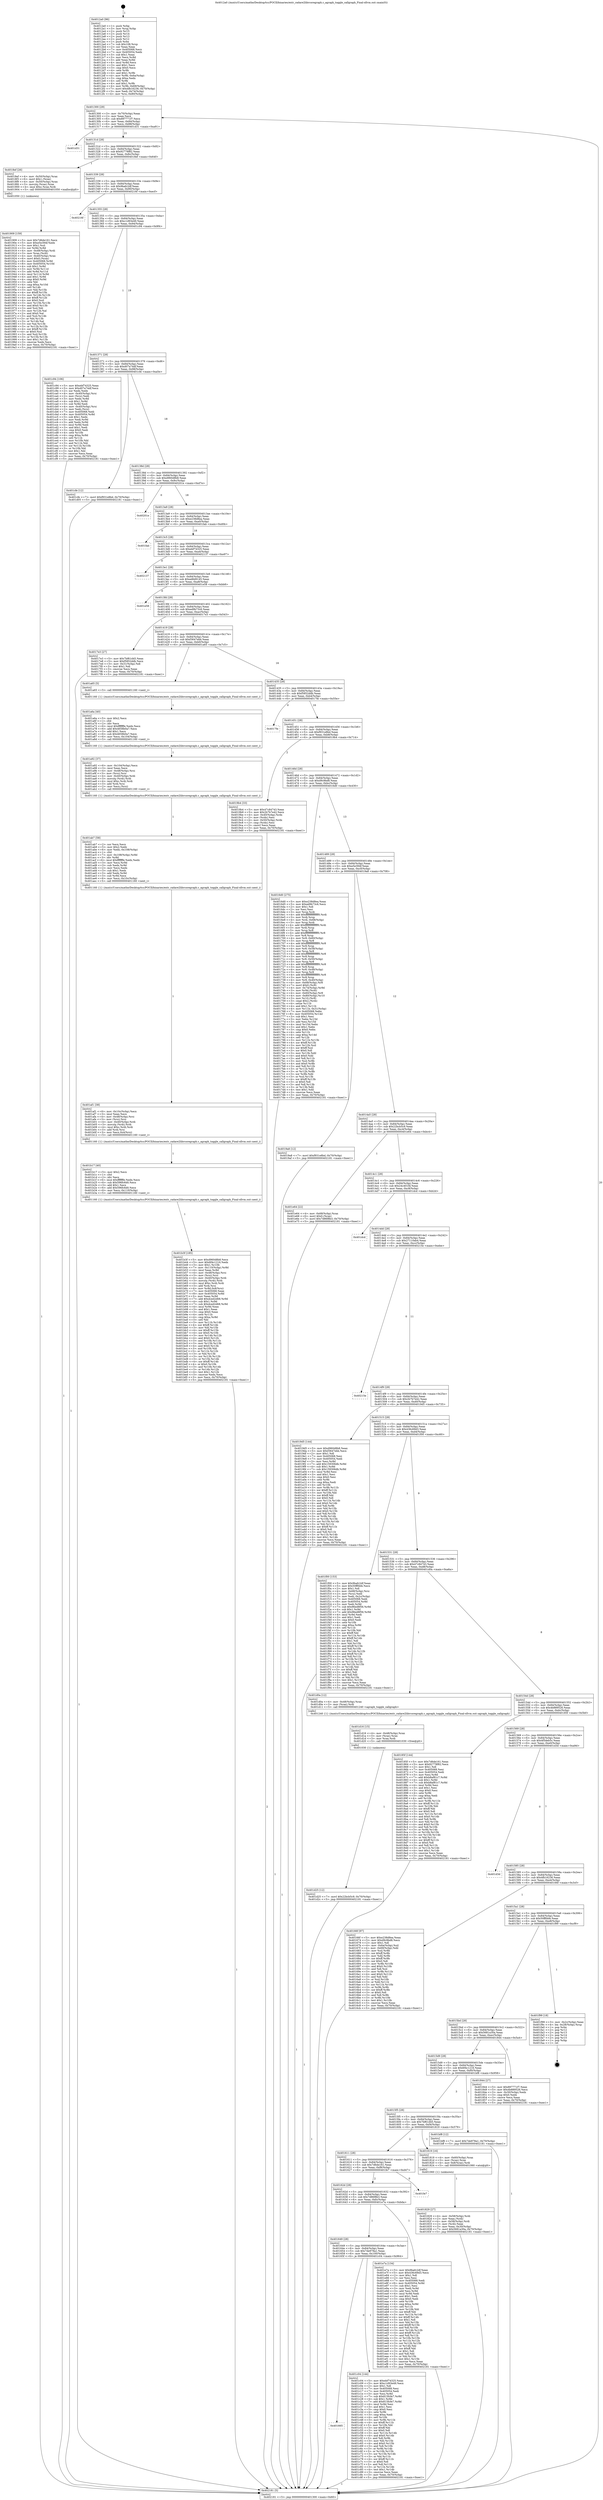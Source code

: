 digraph "0x4012a0" {
  label = "0x4012a0 (/mnt/c/Users/mathe/Desktop/tcc/POCII/binaries/extr_radare2librcoregraph.c_agraph_toggle_callgraph_Final-ollvm.out::main(0))"
  labelloc = "t"
  node[shape=record]

  Entry [label="",width=0.3,height=0.3,shape=circle,fillcolor=black,style=filled]
  "0x401300" [label="{
     0x401300 [29]\l
     | [instrs]\l
     &nbsp;&nbsp;0x401300 \<+3\>: mov -0x70(%rbp),%eax\l
     &nbsp;&nbsp;0x401303 \<+2\>: mov %eax,%ecx\l
     &nbsp;&nbsp;0x401305 \<+6\>: sub $0x897771f7,%ecx\l
     &nbsp;&nbsp;0x40130b \<+6\>: mov %eax,-0x84(%rbp)\l
     &nbsp;&nbsp;0x401311 \<+6\>: mov %ecx,-0x88(%rbp)\l
     &nbsp;&nbsp;0x401317 \<+6\>: je 0000000000401d31 \<main+0xa91\>\l
  }"]
  "0x401d31" [label="{
     0x401d31\l
  }", style=dashed]
  "0x40131d" [label="{
     0x40131d [28]\l
     | [instrs]\l
     &nbsp;&nbsp;0x40131d \<+5\>: jmp 0000000000401322 \<main+0x82\>\l
     &nbsp;&nbsp;0x401322 \<+6\>: mov -0x84(%rbp),%eax\l
     &nbsp;&nbsp;0x401328 \<+5\>: sub $0x92778f82,%eax\l
     &nbsp;&nbsp;0x40132d \<+6\>: mov %eax,-0x8c(%rbp)\l
     &nbsp;&nbsp;0x401333 \<+6\>: je 00000000004018ef \<main+0x64f\>\l
  }"]
  Exit [label="",width=0.3,height=0.3,shape=circle,fillcolor=black,style=filled,peripheries=2]
  "0x4018ef" [label="{
     0x4018ef [26]\l
     | [instrs]\l
     &nbsp;&nbsp;0x4018ef \<+4\>: mov -0x50(%rbp),%rax\l
     &nbsp;&nbsp;0x4018f3 \<+6\>: movl $0x1,(%rax)\l
     &nbsp;&nbsp;0x4018f9 \<+4\>: mov -0x50(%rbp),%rax\l
     &nbsp;&nbsp;0x4018fd \<+3\>: movslq (%rax),%rax\l
     &nbsp;&nbsp;0x401900 \<+4\>: imul $0xc,%rax,%rdi\l
     &nbsp;&nbsp;0x401904 \<+5\>: call 0000000000401050 \<malloc@plt\>\l
     | [calls]\l
     &nbsp;&nbsp;0x401050 \{1\} (unknown)\l
  }"]
  "0x401339" [label="{
     0x401339 [28]\l
     | [instrs]\l
     &nbsp;&nbsp;0x401339 \<+5\>: jmp 000000000040133e \<main+0x9e\>\l
     &nbsp;&nbsp;0x40133e \<+6\>: mov -0x84(%rbp),%eax\l
     &nbsp;&nbsp;0x401344 \<+5\>: sub $0x9bafc2df,%eax\l
     &nbsp;&nbsp;0x401349 \<+6\>: mov %eax,-0x90(%rbp)\l
     &nbsp;&nbsp;0x40134f \<+6\>: je 000000000040216f \<main+0xecf\>\l
  }"]
  "0x401d25" [label="{
     0x401d25 [12]\l
     | [instrs]\l
     &nbsp;&nbsp;0x401d25 \<+7\>: movl $0x22bcb5c9,-0x70(%rbp)\l
     &nbsp;&nbsp;0x401d2c \<+5\>: jmp 0000000000402181 \<main+0xee1\>\l
  }"]
  "0x40216f" [label="{
     0x40216f\l
  }", style=dashed]
  "0x401355" [label="{
     0x401355 [28]\l
     | [instrs]\l
     &nbsp;&nbsp;0x401355 \<+5\>: jmp 000000000040135a \<main+0xba\>\l
     &nbsp;&nbsp;0x40135a \<+6\>: mov -0x84(%rbp),%eax\l
     &nbsp;&nbsp;0x401360 \<+5\>: sub $0xc1d93e49,%eax\l
     &nbsp;&nbsp;0x401365 \<+6\>: mov %eax,-0x94(%rbp)\l
     &nbsp;&nbsp;0x40136b \<+6\>: je 0000000000401c94 \<main+0x9f4\>\l
  }"]
  "0x401d16" [label="{
     0x401d16 [15]\l
     | [instrs]\l
     &nbsp;&nbsp;0x401d16 \<+4\>: mov -0x48(%rbp),%rax\l
     &nbsp;&nbsp;0x401d1a \<+3\>: mov (%rax),%rax\l
     &nbsp;&nbsp;0x401d1d \<+3\>: mov %rax,%rdi\l
     &nbsp;&nbsp;0x401d20 \<+5\>: call 0000000000401030 \<free@plt\>\l
     | [calls]\l
     &nbsp;&nbsp;0x401030 \{1\} (unknown)\l
  }"]
  "0x401c94" [label="{
     0x401c94 [106]\l
     | [instrs]\l
     &nbsp;&nbsp;0x401c94 \<+5\>: mov $0xebf74325,%eax\l
     &nbsp;&nbsp;0x401c99 \<+5\>: mov $0xd07a74df,%ecx\l
     &nbsp;&nbsp;0x401c9e \<+2\>: xor %edx,%edx\l
     &nbsp;&nbsp;0x401ca0 \<+4\>: mov -0x40(%rbp),%rsi\l
     &nbsp;&nbsp;0x401ca4 \<+2\>: mov (%rsi),%edi\l
     &nbsp;&nbsp;0x401ca6 \<+3\>: mov %edx,%r8d\l
     &nbsp;&nbsp;0x401ca9 \<+4\>: sub $0x1,%r8d\l
     &nbsp;&nbsp;0x401cad \<+3\>: sub %r8d,%edi\l
     &nbsp;&nbsp;0x401cb0 \<+4\>: mov -0x40(%rbp),%rsi\l
     &nbsp;&nbsp;0x401cb4 \<+2\>: mov %edi,(%rsi)\l
     &nbsp;&nbsp;0x401cb6 \<+7\>: mov 0x405068,%edi\l
     &nbsp;&nbsp;0x401cbd \<+8\>: mov 0x405054,%r8d\l
     &nbsp;&nbsp;0x401cc5 \<+3\>: sub $0x1,%edx\l
     &nbsp;&nbsp;0x401cc8 \<+3\>: mov %edi,%r9d\l
     &nbsp;&nbsp;0x401ccb \<+3\>: add %edx,%r9d\l
     &nbsp;&nbsp;0x401cce \<+4\>: imul %r9d,%edi\l
     &nbsp;&nbsp;0x401cd2 \<+3\>: and $0x1,%edi\l
     &nbsp;&nbsp;0x401cd5 \<+3\>: cmp $0x0,%edi\l
     &nbsp;&nbsp;0x401cd8 \<+4\>: sete %r10b\l
     &nbsp;&nbsp;0x401cdc \<+4\>: cmp $0xa,%r8d\l
     &nbsp;&nbsp;0x401ce0 \<+4\>: setl %r11b\l
     &nbsp;&nbsp;0x401ce4 \<+3\>: mov %r10b,%bl\l
     &nbsp;&nbsp;0x401ce7 \<+3\>: and %r11b,%bl\l
     &nbsp;&nbsp;0x401cea \<+3\>: xor %r11b,%r10b\l
     &nbsp;&nbsp;0x401ced \<+3\>: or %r10b,%bl\l
     &nbsp;&nbsp;0x401cf0 \<+3\>: test $0x1,%bl\l
     &nbsp;&nbsp;0x401cf3 \<+3\>: cmovne %ecx,%eax\l
     &nbsp;&nbsp;0x401cf6 \<+3\>: mov %eax,-0x70(%rbp)\l
     &nbsp;&nbsp;0x401cf9 \<+5\>: jmp 0000000000402181 \<main+0xee1\>\l
  }"]
  "0x401371" [label="{
     0x401371 [28]\l
     | [instrs]\l
     &nbsp;&nbsp;0x401371 \<+5\>: jmp 0000000000401376 \<main+0xd6\>\l
     &nbsp;&nbsp;0x401376 \<+6\>: mov -0x84(%rbp),%eax\l
     &nbsp;&nbsp;0x40137c \<+5\>: sub $0xd07a74df,%eax\l
     &nbsp;&nbsp;0x401381 \<+6\>: mov %eax,-0x98(%rbp)\l
     &nbsp;&nbsp;0x401387 \<+6\>: je 0000000000401cfe \<main+0xa5e\>\l
  }"]
  "0x401665" [label="{
     0x401665\l
  }", style=dashed]
  "0x401cfe" [label="{
     0x401cfe [12]\l
     | [instrs]\l
     &nbsp;&nbsp;0x401cfe \<+7\>: movl $0xf931e8bd,-0x70(%rbp)\l
     &nbsp;&nbsp;0x401d05 \<+5\>: jmp 0000000000402181 \<main+0xee1\>\l
  }"]
  "0x40138d" [label="{
     0x40138d [28]\l
     | [instrs]\l
     &nbsp;&nbsp;0x40138d \<+5\>: jmp 0000000000401392 \<main+0xf2\>\l
     &nbsp;&nbsp;0x401392 \<+6\>: mov -0x84(%rbp),%eax\l
     &nbsp;&nbsp;0x401398 \<+5\>: sub $0xd960d8b8,%eax\l
     &nbsp;&nbsp;0x40139d \<+6\>: mov %eax,-0x9c(%rbp)\l
     &nbsp;&nbsp;0x4013a3 \<+6\>: je 000000000040201e \<main+0xd7e\>\l
  }"]
  "0x401c04" [label="{
     0x401c04 [144]\l
     | [instrs]\l
     &nbsp;&nbsp;0x401c04 \<+5\>: mov $0xebf74325,%eax\l
     &nbsp;&nbsp;0x401c09 \<+5\>: mov $0xc1d93e49,%ecx\l
     &nbsp;&nbsp;0x401c0e \<+2\>: mov $0x1,%dl\l
     &nbsp;&nbsp;0x401c10 \<+7\>: mov 0x405068,%esi\l
     &nbsp;&nbsp;0x401c17 \<+7\>: mov 0x405054,%edi\l
     &nbsp;&nbsp;0x401c1e \<+3\>: mov %esi,%r8d\l
     &nbsp;&nbsp;0x401c21 \<+7\>: sub $0x815fcfe7,%r8d\l
     &nbsp;&nbsp;0x401c28 \<+4\>: sub $0x1,%r8d\l
     &nbsp;&nbsp;0x401c2c \<+7\>: add $0x815fcfe7,%r8d\l
     &nbsp;&nbsp;0x401c33 \<+4\>: imul %r8d,%esi\l
     &nbsp;&nbsp;0x401c37 \<+3\>: and $0x1,%esi\l
     &nbsp;&nbsp;0x401c3a \<+3\>: cmp $0x0,%esi\l
     &nbsp;&nbsp;0x401c3d \<+4\>: sete %r9b\l
     &nbsp;&nbsp;0x401c41 \<+3\>: cmp $0xa,%edi\l
     &nbsp;&nbsp;0x401c44 \<+4\>: setl %r10b\l
     &nbsp;&nbsp;0x401c48 \<+3\>: mov %r9b,%r11b\l
     &nbsp;&nbsp;0x401c4b \<+4\>: xor $0xff,%r11b\l
     &nbsp;&nbsp;0x401c4f \<+3\>: mov %r10b,%bl\l
     &nbsp;&nbsp;0x401c52 \<+3\>: xor $0xff,%bl\l
     &nbsp;&nbsp;0x401c55 \<+3\>: xor $0x0,%dl\l
     &nbsp;&nbsp;0x401c58 \<+3\>: mov %r11b,%r14b\l
     &nbsp;&nbsp;0x401c5b \<+4\>: and $0x0,%r14b\l
     &nbsp;&nbsp;0x401c5f \<+3\>: and %dl,%r9b\l
     &nbsp;&nbsp;0x401c62 \<+3\>: mov %bl,%r15b\l
     &nbsp;&nbsp;0x401c65 \<+4\>: and $0x0,%r15b\l
     &nbsp;&nbsp;0x401c69 \<+3\>: and %dl,%r10b\l
     &nbsp;&nbsp;0x401c6c \<+3\>: or %r9b,%r14b\l
     &nbsp;&nbsp;0x401c6f \<+3\>: or %r10b,%r15b\l
     &nbsp;&nbsp;0x401c72 \<+3\>: xor %r15b,%r14b\l
     &nbsp;&nbsp;0x401c75 \<+3\>: or %bl,%r11b\l
     &nbsp;&nbsp;0x401c78 \<+4\>: xor $0xff,%r11b\l
     &nbsp;&nbsp;0x401c7c \<+3\>: or $0x0,%dl\l
     &nbsp;&nbsp;0x401c7f \<+3\>: and %dl,%r11b\l
     &nbsp;&nbsp;0x401c82 \<+3\>: or %r11b,%r14b\l
     &nbsp;&nbsp;0x401c85 \<+4\>: test $0x1,%r14b\l
     &nbsp;&nbsp;0x401c89 \<+3\>: cmovne %ecx,%eax\l
     &nbsp;&nbsp;0x401c8c \<+3\>: mov %eax,-0x70(%rbp)\l
     &nbsp;&nbsp;0x401c8f \<+5\>: jmp 0000000000402181 \<main+0xee1\>\l
  }"]
  "0x40201e" [label="{
     0x40201e\l
  }", style=dashed]
  "0x4013a9" [label="{
     0x4013a9 [28]\l
     | [instrs]\l
     &nbsp;&nbsp;0x4013a9 \<+5\>: jmp 00000000004013ae \<main+0x10e\>\l
     &nbsp;&nbsp;0x4013ae \<+6\>: mov -0x84(%rbp),%eax\l
     &nbsp;&nbsp;0x4013b4 \<+5\>: sub $0xe238d8ea,%eax\l
     &nbsp;&nbsp;0x4013b9 \<+6\>: mov %eax,-0xa0(%rbp)\l
     &nbsp;&nbsp;0x4013bf \<+6\>: je 0000000000401fab \<main+0xd0b\>\l
  }"]
  "0x401649" [label="{
     0x401649 [28]\l
     | [instrs]\l
     &nbsp;&nbsp;0x401649 \<+5\>: jmp 000000000040164e \<main+0x3ae\>\l
     &nbsp;&nbsp;0x40164e \<+6\>: mov -0x84(%rbp),%eax\l
     &nbsp;&nbsp;0x401654 \<+5\>: sub $0x7de978a1,%eax\l
     &nbsp;&nbsp;0x401659 \<+6\>: mov %eax,-0x100(%rbp)\l
     &nbsp;&nbsp;0x40165f \<+6\>: je 0000000000401c04 \<main+0x964\>\l
  }"]
  "0x401fab" [label="{
     0x401fab\l
  }", style=dashed]
  "0x4013c5" [label="{
     0x4013c5 [28]\l
     | [instrs]\l
     &nbsp;&nbsp;0x4013c5 \<+5\>: jmp 00000000004013ca \<main+0x12a\>\l
     &nbsp;&nbsp;0x4013ca \<+6\>: mov -0x84(%rbp),%eax\l
     &nbsp;&nbsp;0x4013d0 \<+5\>: sub $0xebf74325,%eax\l
     &nbsp;&nbsp;0x4013d5 \<+6\>: mov %eax,-0xa4(%rbp)\l
     &nbsp;&nbsp;0x4013db \<+6\>: je 0000000000402137 \<main+0xe97\>\l
  }"]
  "0x401e7a" [label="{
     0x401e7a [134]\l
     | [instrs]\l
     &nbsp;&nbsp;0x401e7a \<+5\>: mov $0x9bafc2df,%eax\l
     &nbsp;&nbsp;0x401e7f \<+5\>: mov $0x436c69d3,%ecx\l
     &nbsp;&nbsp;0x401e84 \<+2\>: mov $0x1,%dl\l
     &nbsp;&nbsp;0x401e86 \<+2\>: xor %esi,%esi\l
     &nbsp;&nbsp;0x401e88 \<+7\>: mov 0x405068,%edi\l
     &nbsp;&nbsp;0x401e8f \<+8\>: mov 0x405054,%r8d\l
     &nbsp;&nbsp;0x401e97 \<+3\>: sub $0x1,%esi\l
     &nbsp;&nbsp;0x401e9a \<+3\>: mov %edi,%r9d\l
     &nbsp;&nbsp;0x401e9d \<+3\>: add %esi,%r9d\l
     &nbsp;&nbsp;0x401ea0 \<+4\>: imul %r9d,%edi\l
     &nbsp;&nbsp;0x401ea4 \<+3\>: and $0x1,%edi\l
     &nbsp;&nbsp;0x401ea7 \<+3\>: cmp $0x0,%edi\l
     &nbsp;&nbsp;0x401eaa \<+4\>: sete %r10b\l
     &nbsp;&nbsp;0x401eae \<+4\>: cmp $0xa,%r8d\l
     &nbsp;&nbsp;0x401eb2 \<+4\>: setl %r11b\l
     &nbsp;&nbsp;0x401eb6 \<+3\>: mov %r10b,%bl\l
     &nbsp;&nbsp;0x401eb9 \<+3\>: xor $0xff,%bl\l
     &nbsp;&nbsp;0x401ebc \<+3\>: mov %r11b,%r14b\l
     &nbsp;&nbsp;0x401ebf \<+4\>: xor $0xff,%r14b\l
     &nbsp;&nbsp;0x401ec3 \<+3\>: xor $0x1,%dl\l
     &nbsp;&nbsp;0x401ec6 \<+3\>: mov %bl,%r15b\l
     &nbsp;&nbsp;0x401ec9 \<+4\>: and $0xff,%r15b\l
     &nbsp;&nbsp;0x401ecd \<+3\>: and %dl,%r10b\l
     &nbsp;&nbsp;0x401ed0 \<+3\>: mov %r14b,%r12b\l
     &nbsp;&nbsp;0x401ed3 \<+4\>: and $0xff,%r12b\l
     &nbsp;&nbsp;0x401ed7 \<+3\>: and %dl,%r11b\l
     &nbsp;&nbsp;0x401eda \<+3\>: or %r10b,%r15b\l
     &nbsp;&nbsp;0x401edd \<+3\>: or %r11b,%r12b\l
     &nbsp;&nbsp;0x401ee0 \<+3\>: xor %r12b,%r15b\l
     &nbsp;&nbsp;0x401ee3 \<+3\>: or %r14b,%bl\l
     &nbsp;&nbsp;0x401ee6 \<+3\>: xor $0xff,%bl\l
     &nbsp;&nbsp;0x401ee9 \<+3\>: or $0x1,%dl\l
     &nbsp;&nbsp;0x401eec \<+2\>: and %dl,%bl\l
     &nbsp;&nbsp;0x401eee \<+3\>: or %bl,%r15b\l
     &nbsp;&nbsp;0x401ef1 \<+4\>: test $0x1,%r15b\l
     &nbsp;&nbsp;0x401ef5 \<+3\>: cmovne %ecx,%eax\l
     &nbsp;&nbsp;0x401ef8 \<+3\>: mov %eax,-0x70(%rbp)\l
     &nbsp;&nbsp;0x401efb \<+5\>: jmp 0000000000402181 \<main+0xee1\>\l
  }"]
  "0x402137" [label="{
     0x402137\l
  }", style=dashed]
  "0x4013e1" [label="{
     0x4013e1 [28]\l
     | [instrs]\l
     &nbsp;&nbsp;0x4013e1 \<+5\>: jmp 00000000004013e6 \<main+0x146\>\l
     &nbsp;&nbsp;0x4013e6 \<+6\>: mov -0x84(%rbp),%eax\l
     &nbsp;&nbsp;0x4013ec \<+5\>: sub $0xed6d9145,%eax\l
     &nbsp;&nbsp;0x4013f1 \<+6\>: mov %eax,-0xa8(%rbp)\l
     &nbsp;&nbsp;0x4013f7 \<+6\>: je 0000000000401e58 \<main+0xbb8\>\l
  }"]
  "0x40162d" [label="{
     0x40162d [28]\l
     | [instrs]\l
     &nbsp;&nbsp;0x40162d \<+5\>: jmp 0000000000401632 \<main+0x392\>\l
     &nbsp;&nbsp;0x401632 \<+6\>: mov -0x84(%rbp),%eax\l
     &nbsp;&nbsp;0x401638 \<+5\>: sub $0x7d86f8b3,%eax\l
     &nbsp;&nbsp;0x40163d \<+6\>: mov %eax,-0xfc(%rbp)\l
     &nbsp;&nbsp;0x401643 \<+6\>: je 0000000000401e7a \<main+0xbda\>\l
  }"]
  "0x401e58" [label="{
     0x401e58\l
  }", style=dashed]
  "0x4013fd" [label="{
     0x4013fd [28]\l
     | [instrs]\l
     &nbsp;&nbsp;0x4013fd \<+5\>: jmp 0000000000401402 \<main+0x162\>\l
     &nbsp;&nbsp;0x401402 \<+6\>: mov -0x84(%rbp),%eax\l
     &nbsp;&nbsp;0x401408 \<+5\>: sub $0xed9b73c6,%eax\l
     &nbsp;&nbsp;0x40140d \<+6\>: mov %eax,-0xac(%rbp)\l
     &nbsp;&nbsp;0x401413 \<+6\>: je 00000000004017e3 \<main+0x543\>\l
  }"]
  "0x401fe7" [label="{
     0x401fe7\l
  }", style=dashed]
  "0x4017e3" [label="{
     0x4017e3 [27]\l
     | [instrs]\l
     &nbsp;&nbsp;0x4017e3 \<+5\>: mov $0x7bf61d45,%eax\l
     &nbsp;&nbsp;0x4017e8 \<+5\>: mov $0xf5852ddb,%ecx\l
     &nbsp;&nbsp;0x4017ed \<+3\>: mov -0x31(%rbp),%dl\l
     &nbsp;&nbsp;0x4017f0 \<+3\>: test $0x1,%dl\l
     &nbsp;&nbsp;0x4017f3 \<+3\>: cmovne %ecx,%eax\l
     &nbsp;&nbsp;0x4017f6 \<+3\>: mov %eax,-0x70(%rbp)\l
     &nbsp;&nbsp;0x4017f9 \<+5\>: jmp 0000000000402181 \<main+0xee1\>\l
  }"]
  "0x401419" [label="{
     0x401419 [28]\l
     | [instrs]\l
     &nbsp;&nbsp;0x401419 \<+5\>: jmp 000000000040141e \<main+0x17e\>\l
     &nbsp;&nbsp;0x40141e \<+6\>: mov -0x84(%rbp),%eax\l
     &nbsp;&nbsp;0x401424 \<+5\>: sub $0xf3647ebb,%eax\l
     &nbsp;&nbsp;0x401429 \<+6\>: mov %eax,-0xb0(%rbp)\l
     &nbsp;&nbsp;0x40142f \<+6\>: je 0000000000401a65 \<main+0x7c5\>\l
  }"]
  "0x401b3f" [label="{
     0x401b3f [185]\l
     | [instrs]\l
     &nbsp;&nbsp;0x401b3f \<+5\>: mov $0xd960d8b8,%ecx\l
     &nbsp;&nbsp;0x401b44 \<+5\>: mov $0x6f4c1216,%edx\l
     &nbsp;&nbsp;0x401b49 \<+3\>: mov $0x1,%r10b\l
     &nbsp;&nbsp;0x401b4c \<+7\>: mov -0x110(%rbp),%r8d\l
     &nbsp;&nbsp;0x401b53 \<+4\>: imul %eax,%r8d\l
     &nbsp;&nbsp;0x401b57 \<+4\>: mov -0x48(%rbp),%rsi\l
     &nbsp;&nbsp;0x401b5b \<+3\>: mov (%rsi),%rsi\l
     &nbsp;&nbsp;0x401b5e \<+4\>: mov -0x40(%rbp),%rdi\l
     &nbsp;&nbsp;0x401b62 \<+3\>: movslq (%rdi),%rdi\l
     &nbsp;&nbsp;0x401b65 \<+4\>: imul $0xc,%rdi,%rdi\l
     &nbsp;&nbsp;0x401b69 \<+3\>: add %rdi,%rsi\l
     &nbsp;&nbsp;0x401b6c \<+4\>: mov %r8d,0x8(%rsi)\l
     &nbsp;&nbsp;0x401b70 \<+7\>: mov 0x405068,%eax\l
     &nbsp;&nbsp;0x401b77 \<+8\>: mov 0x405054,%r8d\l
     &nbsp;&nbsp;0x401b7f \<+3\>: mov %eax,%r9d\l
     &nbsp;&nbsp;0x401b82 \<+7\>: add $0xdced2d68,%r9d\l
     &nbsp;&nbsp;0x401b89 \<+4\>: sub $0x1,%r9d\l
     &nbsp;&nbsp;0x401b8d \<+7\>: sub $0xdced2d68,%r9d\l
     &nbsp;&nbsp;0x401b94 \<+4\>: imul %r9d,%eax\l
     &nbsp;&nbsp;0x401b98 \<+3\>: and $0x1,%eax\l
     &nbsp;&nbsp;0x401b9b \<+3\>: cmp $0x0,%eax\l
     &nbsp;&nbsp;0x401b9e \<+4\>: sete %r11b\l
     &nbsp;&nbsp;0x401ba2 \<+4\>: cmp $0xa,%r8d\l
     &nbsp;&nbsp;0x401ba6 \<+3\>: setl %bl\l
     &nbsp;&nbsp;0x401ba9 \<+3\>: mov %r11b,%r14b\l
     &nbsp;&nbsp;0x401bac \<+4\>: xor $0xff,%r14b\l
     &nbsp;&nbsp;0x401bb0 \<+3\>: mov %bl,%r15b\l
     &nbsp;&nbsp;0x401bb3 \<+4\>: xor $0xff,%r15b\l
     &nbsp;&nbsp;0x401bb7 \<+4\>: xor $0x0,%r10b\l
     &nbsp;&nbsp;0x401bbb \<+3\>: mov %r14b,%r12b\l
     &nbsp;&nbsp;0x401bbe \<+4\>: and $0x0,%r12b\l
     &nbsp;&nbsp;0x401bc2 \<+3\>: and %r10b,%r11b\l
     &nbsp;&nbsp;0x401bc5 \<+3\>: mov %r15b,%r13b\l
     &nbsp;&nbsp;0x401bc8 \<+4\>: and $0x0,%r13b\l
     &nbsp;&nbsp;0x401bcc \<+3\>: and %r10b,%bl\l
     &nbsp;&nbsp;0x401bcf \<+3\>: or %r11b,%r12b\l
     &nbsp;&nbsp;0x401bd2 \<+3\>: or %bl,%r13b\l
     &nbsp;&nbsp;0x401bd5 \<+3\>: xor %r13b,%r12b\l
     &nbsp;&nbsp;0x401bd8 \<+3\>: or %r15b,%r14b\l
     &nbsp;&nbsp;0x401bdb \<+4\>: xor $0xff,%r14b\l
     &nbsp;&nbsp;0x401bdf \<+4\>: or $0x0,%r10b\l
     &nbsp;&nbsp;0x401be3 \<+3\>: and %r10b,%r14b\l
     &nbsp;&nbsp;0x401be6 \<+3\>: or %r14b,%r12b\l
     &nbsp;&nbsp;0x401be9 \<+4\>: test $0x1,%r12b\l
     &nbsp;&nbsp;0x401bed \<+3\>: cmovne %edx,%ecx\l
     &nbsp;&nbsp;0x401bf0 \<+3\>: mov %ecx,-0x70(%rbp)\l
     &nbsp;&nbsp;0x401bf3 \<+5\>: jmp 0000000000402181 \<main+0xee1\>\l
  }"]
  "0x401a65" [label="{
     0x401a65 [5]\l
     | [instrs]\l
     &nbsp;&nbsp;0x401a65 \<+5\>: call 0000000000401160 \<next_i\>\l
     | [calls]\l
     &nbsp;&nbsp;0x401160 \{1\} (/mnt/c/Users/mathe/Desktop/tcc/POCII/binaries/extr_radare2librcoregraph.c_agraph_toggle_callgraph_Final-ollvm.out::next_i)\l
  }"]
  "0x401435" [label="{
     0x401435 [28]\l
     | [instrs]\l
     &nbsp;&nbsp;0x401435 \<+5\>: jmp 000000000040143a \<main+0x19a\>\l
     &nbsp;&nbsp;0x40143a \<+6\>: mov -0x84(%rbp),%eax\l
     &nbsp;&nbsp;0x401440 \<+5\>: sub $0xf5852ddb,%eax\l
     &nbsp;&nbsp;0x401445 \<+6\>: mov %eax,-0xb4(%rbp)\l
     &nbsp;&nbsp;0x40144b \<+6\>: je 00000000004017fe \<main+0x55e\>\l
  }"]
  "0x401b17" [label="{
     0x401b17 [40]\l
     | [instrs]\l
     &nbsp;&nbsp;0x401b17 \<+5\>: mov $0x2,%ecx\l
     &nbsp;&nbsp;0x401b1c \<+1\>: cltd\l
     &nbsp;&nbsp;0x401b1d \<+2\>: idiv %ecx\l
     &nbsp;&nbsp;0x401b1f \<+6\>: imul $0xfffffffe,%edx,%ecx\l
     &nbsp;&nbsp;0x401b25 \<+6\>: sub $0x596fc6d0,%ecx\l
     &nbsp;&nbsp;0x401b2b \<+3\>: add $0x1,%ecx\l
     &nbsp;&nbsp;0x401b2e \<+6\>: add $0x596fc6d0,%ecx\l
     &nbsp;&nbsp;0x401b34 \<+6\>: mov %ecx,-0x110(%rbp)\l
     &nbsp;&nbsp;0x401b3a \<+5\>: call 0000000000401160 \<next_i\>\l
     | [calls]\l
     &nbsp;&nbsp;0x401160 \{1\} (/mnt/c/Users/mathe/Desktop/tcc/POCII/binaries/extr_radare2librcoregraph.c_agraph_toggle_callgraph_Final-ollvm.out::next_i)\l
  }"]
  "0x4017fe" [label="{
     0x4017fe\l
  }", style=dashed]
  "0x401451" [label="{
     0x401451 [28]\l
     | [instrs]\l
     &nbsp;&nbsp;0x401451 \<+5\>: jmp 0000000000401456 \<main+0x1b6\>\l
     &nbsp;&nbsp;0x401456 \<+6\>: mov -0x84(%rbp),%eax\l
     &nbsp;&nbsp;0x40145c \<+5\>: sub $0xf931e8bd,%eax\l
     &nbsp;&nbsp;0x401461 \<+6\>: mov %eax,-0xb8(%rbp)\l
     &nbsp;&nbsp;0x401467 \<+6\>: je 00000000004019b4 \<main+0x714\>\l
  }"]
  "0x401af1" [label="{
     0x401af1 [38]\l
     | [instrs]\l
     &nbsp;&nbsp;0x401af1 \<+6\>: mov -0x10c(%rbp),%ecx\l
     &nbsp;&nbsp;0x401af7 \<+3\>: imul %eax,%ecx\l
     &nbsp;&nbsp;0x401afa \<+4\>: mov -0x48(%rbp),%rsi\l
     &nbsp;&nbsp;0x401afe \<+3\>: mov (%rsi),%rsi\l
     &nbsp;&nbsp;0x401b01 \<+4\>: mov -0x40(%rbp),%rdi\l
     &nbsp;&nbsp;0x401b05 \<+3\>: movslq (%rdi),%rdi\l
     &nbsp;&nbsp;0x401b08 \<+4\>: imul $0xc,%rdi,%rdi\l
     &nbsp;&nbsp;0x401b0c \<+3\>: add %rdi,%rsi\l
     &nbsp;&nbsp;0x401b0f \<+3\>: mov %ecx,0x4(%rsi)\l
     &nbsp;&nbsp;0x401b12 \<+5\>: call 0000000000401160 \<next_i\>\l
     | [calls]\l
     &nbsp;&nbsp;0x401160 \{1\} (/mnt/c/Users/mathe/Desktop/tcc/POCII/binaries/extr_radare2librcoregraph.c_agraph_toggle_callgraph_Final-ollvm.out::next_i)\l
  }"]
  "0x4019b4" [label="{
     0x4019b4 [33]\l
     | [instrs]\l
     &nbsp;&nbsp;0x4019b4 \<+5\>: mov $0x47c84743,%eax\l
     &nbsp;&nbsp;0x4019b9 \<+5\>: mov $0x2b7b7e42,%ecx\l
     &nbsp;&nbsp;0x4019be \<+4\>: mov -0x40(%rbp),%rdx\l
     &nbsp;&nbsp;0x4019c2 \<+2\>: mov (%rdx),%esi\l
     &nbsp;&nbsp;0x4019c4 \<+4\>: mov -0x50(%rbp),%rdx\l
     &nbsp;&nbsp;0x4019c8 \<+2\>: cmp (%rdx),%esi\l
     &nbsp;&nbsp;0x4019ca \<+3\>: cmovl %ecx,%eax\l
     &nbsp;&nbsp;0x4019cd \<+3\>: mov %eax,-0x70(%rbp)\l
     &nbsp;&nbsp;0x4019d0 \<+5\>: jmp 0000000000402181 \<main+0xee1\>\l
  }"]
  "0x40146d" [label="{
     0x40146d [28]\l
     | [instrs]\l
     &nbsp;&nbsp;0x40146d \<+5\>: jmp 0000000000401472 \<main+0x1d2\>\l
     &nbsp;&nbsp;0x401472 \<+6\>: mov -0x84(%rbp),%eax\l
     &nbsp;&nbsp;0x401478 \<+5\>: sub $0xd9c9bd8,%eax\l
     &nbsp;&nbsp;0x40147d \<+6\>: mov %eax,-0xbc(%rbp)\l
     &nbsp;&nbsp;0x401483 \<+6\>: je 00000000004016d0 \<main+0x430\>\l
  }"]
  "0x401ab7" [label="{
     0x401ab7 [58]\l
     | [instrs]\l
     &nbsp;&nbsp;0x401ab7 \<+2\>: xor %ecx,%ecx\l
     &nbsp;&nbsp;0x401ab9 \<+5\>: mov $0x2,%edx\l
     &nbsp;&nbsp;0x401abe \<+6\>: mov %edx,-0x108(%rbp)\l
     &nbsp;&nbsp;0x401ac4 \<+1\>: cltd\l
     &nbsp;&nbsp;0x401ac5 \<+7\>: mov -0x108(%rbp),%r8d\l
     &nbsp;&nbsp;0x401acc \<+3\>: idiv %r8d\l
     &nbsp;&nbsp;0x401acf \<+6\>: imul $0xfffffffe,%edx,%edx\l
     &nbsp;&nbsp;0x401ad5 \<+3\>: mov %ecx,%r9d\l
     &nbsp;&nbsp;0x401ad8 \<+3\>: sub %edx,%r9d\l
     &nbsp;&nbsp;0x401adb \<+2\>: mov %ecx,%edx\l
     &nbsp;&nbsp;0x401add \<+3\>: sub $0x1,%edx\l
     &nbsp;&nbsp;0x401ae0 \<+3\>: add %edx,%r9d\l
     &nbsp;&nbsp;0x401ae3 \<+3\>: sub %r9d,%ecx\l
     &nbsp;&nbsp;0x401ae6 \<+6\>: mov %ecx,-0x10c(%rbp)\l
     &nbsp;&nbsp;0x401aec \<+5\>: call 0000000000401160 \<next_i\>\l
     | [calls]\l
     &nbsp;&nbsp;0x401160 \{1\} (/mnt/c/Users/mathe/Desktop/tcc/POCII/binaries/extr_radare2librcoregraph.c_agraph_toggle_callgraph_Final-ollvm.out::next_i)\l
  }"]
  "0x4016d0" [label="{
     0x4016d0 [275]\l
     | [instrs]\l
     &nbsp;&nbsp;0x4016d0 \<+5\>: mov $0xe238d8ea,%eax\l
     &nbsp;&nbsp;0x4016d5 \<+5\>: mov $0xed9b73c6,%ecx\l
     &nbsp;&nbsp;0x4016da \<+2\>: mov $0x1,%dl\l
     &nbsp;&nbsp;0x4016dc \<+2\>: xor %esi,%esi\l
     &nbsp;&nbsp;0x4016de \<+3\>: mov %rsp,%rdi\l
     &nbsp;&nbsp;0x4016e1 \<+4\>: add $0xfffffffffffffff0,%rdi\l
     &nbsp;&nbsp;0x4016e5 \<+3\>: mov %rdi,%rsp\l
     &nbsp;&nbsp;0x4016e8 \<+4\>: mov %rdi,-0x68(%rbp)\l
     &nbsp;&nbsp;0x4016ec \<+3\>: mov %rsp,%rdi\l
     &nbsp;&nbsp;0x4016ef \<+4\>: add $0xfffffffffffffff0,%rdi\l
     &nbsp;&nbsp;0x4016f3 \<+3\>: mov %rdi,%rsp\l
     &nbsp;&nbsp;0x4016f6 \<+3\>: mov %rsp,%r8\l
     &nbsp;&nbsp;0x4016f9 \<+4\>: add $0xfffffffffffffff0,%r8\l
     &nbsp;&nbsp;0x4016fd \<+3\>: mov %r8,%rsp\l
     &nbsp;&nbsp;0x401700 \<+4\>: mov %r8,-0x60(%rbp)\l
     &nbsp;&nbsp;0x401704 \<+3\>: mov %rsp,%r8\l
     &nbsp;&nbsp;0x401707 \<+4\>: add $0xfffffffffffffff0,%r8\l
     &nbsp;&nbsp;0x40170b \<+3\>: mov %r8,%rsp\l
     &nbsp;&nbsp;0x40170e \<+4\>: mov %r8,-0x58(%rbp)\l
     &nbsp;&nbsp;0x401712 \<+3\>: mov %rsp,%r8\l
     &nbsp;&nbsp;0x401715 \<+4\>: add $0xfffffffffffffff0,%r8\l
     &nbsp;&nbsp;0x401719 \<+3\>: mov %r8,%rsp\l
     &nbsp;&nbsp;0x40171c \<+4\>: mov %r8,-0x50(%rbp)\l
     &nbsp;&nbsp;0x401720 \<+3\>: mov %rsp,%r8\l
     &nbsp;&nbsp;0x401723 \<+4\>: add $0xfffffffffffffff0,%r8\l
     &nbsp;&nbsp;0x401727 \<+3\>: mov %r8,%rsp\l
     &nbsp;&nbsp;0x40172a \<+4\>: mov %r8,-0x48(%rbp)\l
     &nbsp;&nbsp;0x40172e \<+3\>: mov %rsp,%r8\l
     &nbsp;&nbsp;0x401731 \<+4\>: add $0xfffffffffffffff0,%r8\l
     &nbsp;&nbsp;0x401735 \<+3\>: mov %r8,%rsp\l
     &nbsp;&nbsp;0x401738 \<+4\>: mov %r8,-0x40(%rbp)\l
     &nbsp;&nbsp;0x40173c \<+4\>: mov -0x68(%rbp),%r8\l
     &nbsp;&nbsp;0x401740 \<+7\>: movl $0x0,(%r8)\l
     &nbsp;&nbsp;0x401747 \<+4\>: mov -0x74(%rbp),%r9d\l
     &nbsp;&nbsp;0x40174b \<+3\>: mov %r9d,(%rdi)\l
     &nbsp;&nbsp;0x40174e \<+4\>: mov -0x60(%rbp),%r8\l
     &nbsp;&nbsp;0x401752 \<+4\>: mov -0x80(%rbp),%r10\l
     &nbsp;&nbsp;0x401756 \<+3\>: mov %r10,(%r8)\l
     &nbsp;&nbsp;0x401759 \<+3\>: cmpl $0x2,(%rdi)\l
     &nbsp;&nbsp;0x40175c \<+4\>: setne %r11b\l
     &nbsp;&nbsp;0x401760 \<+4\>: and $0x1,%r11b\l
     &nbsp;&nbsp;0x401764 \<+4\>: mov %r11b,-0x31(%rbp)\l
     &nbsp;&nbsp;0x401768 \<+7\>: mov 0x405068,%ebx\l
     &nbsp;&nbsp;0x40176f \<+8\>: mov 0x405054,%r14d\l
     &nbsp;&nbsp;0x401777 \<+3\>: sub $0x1,%esi\l
     &nbsp;&nbsp;0x40177a \<+3\>: mov %ebx,%r15d\l
     &nbsp;&nbsp;0x40177d \<+3\>: add %esi,%r15d\l
     &nbsp;&nbsp;0x401780 \<+4\>: imul %r15d,%ebx\l
     &nbsp;&nbsp;0x401784 \<+3\>: and $0x1,%ebx\l
     &nbsp;&nbsp;0x401787 \<+3\>: cmp $0x0,%ebx\l
     &nbsp;&nbsp;0x40178a \<+4\>: sete %r11b\l
     &nbsp;&nbsp;0x40178e \<+4\>: cmp $0xa,%r14d\l
     &nbsp;&nbsp;0x401792 \<+4\>: setl %r12b\l
     &nbsp;&nbsp;0x401796 \<+3\>: mov %r11b,%r13b\l
     &nbsp;&nbsp;0x401799 \<+4\>: xor $0xff,%r13b\l
     &nbsp;&nbsp;0x40179d \<+3\>: mov %r12b,%sil\l
     &nbsp;&nbsp;0x4017a0 \<+4\>: xor $0xff,%sil\l
     &nbsp;&nbsp;0x4017a4 \<+3\>: xor $0x0,%dl\l
     &nbsp;&nbsp;0x4017a7 \<+3\>: mov %r13b,%dil\l
     &nbsp;&nbsp;0x4017aa \<+4\>: and $0x0,%dil\l
     &nbsp;&nbsp;0x4017ae \<+3\>: and %dl,%r11b\l
     &nbsp;&nbsp;0x4017b1 \<+3\>: mov %sil,%r8b\l
     &nbsp;&nbsp;0x4017b4 \<+4\>: and $0x0,%r8b\l
     &nbsp;&nbsp;0x4017b8 \<+3\>: and %dl,%r12b\l
     &nbsp;&nbsp;0x4017bb \<+3\>: or %r11b,%dil\l
     &nbsp;&nbsp;0x4017be \<+3\>: or %r12b,%r8b\l
     &nbsp;&nbsp;0x4017c1 \<+3\>: xor %r8b,%dil\l
     &nbsp;&nbsp;0x4017c4 \<+3\>: or %sil,%r13b\l
     &nbsp;&nbsp;0x4017c7 \<+4\>: xor $0xff,%r13b\l
     &nbsp;&nbsp;0x4017cb \<+3\>: or $0x0,%dl\l
     &nbsp;&nbsp;0x4017ce \<+3\>: and %dl,%r13b\l
     &nbsp;&nbsp;0x4017d1 \<+3\>: or %r13b,%dil\l
     &nbsp;&nbsp;0x4017d4 \<+4\>: test $0x1,%dil\l
     &nbsp;&nbsp;0x4017d8 \<+3\>: cmovne %ecx,%eax\l
     &nbsp;&nbsp;0x4017db \<+3\>: mov %eax,-0x70(%rbp)\l
     &nbsp;&nbsp;0x4017de \<+5\>: jmp 0000000000402181 \<main+0xee1\>\l
  }"]
  "0x401489" [label="{
     0x401489 [28]\l
     | [instrs]\l
     &nbsp;&nbsp;0x401489 \<+5\>: jmp 000000000040148e \<main+0x1ee\>\l
     &nbsp;&nbsp;0x40148e \<+6\>: mov -0x84(%rbp),%eax\l
     &nbsp;&nbsp;0x401494 \<+5\>: sub $0xe5e394f,%eax\l
     &nbsp;&nbsp;0x401499 \<+6\>: mov %eax,-0xc0(%rbp)\l
     &nbsp;&nbsp;0x40149f \<+6\>: je 00000000004019a8 \<main+0x708\>\l
  }"]
  "0x401a92" [label="{
     0x401a92 [37]\l
     | [instrs]\l
     &nbsp;&nbsp;0x401a92 \<+6\>: mov -0x104(%rbp),%ecx\l
     &nbsp;&nbsp;0x401a98 \<+3\>: imul %eax,%ecx\l
     &nbsp;&nbsp;0x401a9b \<+4\>: mov -0x48(%rbp),%rsi\l
     &nbsp;&nbsp;0x401a9f \<+3\>: mov (%rsi),%rsi\l
     &nbsp;&nbsp;0x401aa2 \<+4\>: mov -0x40(%rbp),%rdi\l
     &nbsp;&nbsp;0x401aa6 \<+3\>: movslq (%rdi),%rdi\l
     &nbsp;&nbsp;0x401aa9 \<+4\>: imul $0xc,%rdi,%rdi\l
     &nbsp;&nbsp;0x401aad \<+3\>: add %rdi,%rsi\l
     &nbsp;&nbsp;0x401ab0 \<+2\>: mov %ecx,(%rsi)\l
     &nbsp;&nbsp;0x401ab2 \<+5\>: call 0000000000401160 \<next_i\>\l
     | [calls]\l
     &nbsp;&nbsp;0x401160 \{1\} (/mnt/c/Users/mathe/Desktop/tcc/POCII/binaries/extr_radare2librcoregraph.c_agraph_toggle_callgraph_Final-ollvm.out::next_i)\l
  }"]
  "0x4019a8" [label="{
     0x4019a8 [12]\l
     | [instrs]\l
     &nbsp;&nbsp;0x4019a8 \<+7\>: movl $0xf931e8bd,-0x70(%rbp)\l
     &nbsp;&nbsp;0x4019af \<+5\>: jmp 0000000000402181 \<main+0xee1\>\l
  }"]
  "0x4014a5" [label="{
     0x4014a5 [28]\l
     | [instrs]\l
     &nbsp;&nbsp;0x4014a5 \<+5\>: jmp 00000000004014aa \<main+0x20a\>\l
     &nbsp;&nbsp;0x4014aa \<+6\>: mov -0x84(%rbp),%eax\l
     &nbsp;&nbsp;0x4014b0 \<+5\>: sub $0x22bcb5c9,%eax\l
     &nbsp;&nbsp;0x4014b5 \<+6\>: mov %eax,-0xc4(%rbp)\l
     &nbsp;&nbsp;0x4014bb \<+6\>: je 0000000000401e64 \<main+0xbc4\>\l
  }"]
  "0x401a6a" [label="{
     0x401a6a [40]\l
     | [instrs]\l
     &nbsp;&nbsp;0x401a6a \<+5\>: mov $0x2,%ecx\l
     &nbsp;&nbsp;0x401a6f \<+1\>: cltd\l
     &nbsp;&nbsp;0x401a70 \<+2\>: idiv %ecx\l
     &nbsp;&nbsp;0x401a72 \<+6\>: imul $0xfffffffe,%edx,%ecx\l
     &nbsp;&nbsp;0x401a78 \<+6\>: add $0x4658b0a7,%ecx\l
     &nbsp;&nbsp;0x401a7e \<+3\>: add $0x1,%ecx\l
     &nbsp;&nbsp;0x401a81 \<+6\>: sub $0x4658b0a7,%ecx\l
     &nbsp;&nbsp;0x401a87 \<+6\>: mov %ecx,-0x104(%rbp)\l
     &nbsp;&nbsp;0x401a8d \<+5\>: call 0000000000401160 \<next_i\>\l
     | [calls]\l
     &nbsp;&nbsp;0x401160 \{1\} (/mnt/c/Users/mathe/Desktop/tcc/POCII/binaries/extr_radare2librcoregraph.c_agraph_toggle_callgraph_Final-ollvm.out::next_i)\l
  }"]
  "0x401e64" [label="{
     0x401e64 [22]\l
     | [instrs]\l
     &nbsp;&nbsp;0x401e64 \<+4\>: mov -0x68(%rbp),%rax\l
     &nbsp;&nbsp;0x401e68 \<+6\>: movl $0x0,(%rax)\l
     &nbsp;&nbsp;0x401e6e \<+7\>: movl $0x7d86f8b3,-0x70(%rbp)\l
     &nbsp;&nbsp;0x401e75 \<+5\>: jmp 0000000000402181 \<main+0xee1\>\l
  }"]
  "0x4014c1" [label="{
     0x4014c1 [28]\l
     | [instrs]\l
     &nbsp;&nbsp;0x4014c1 \<+5\>: jmp 00000000004014c6 \<main+0x226\>\l
     &nbsp;&nbsp;0x4014c6 \<+6\>: mov -0x84(%rbp),%eax\l
     &nbsp;&nbsp;0x4014cc \<+5\>: sub $0x24c401fd,%eax\l
     &nbsp;&nbsp;0x4014d1 \<+6\>: mov %eax,-0xc8(%rbp)\l
     &nbsp;&nbsp;0x4014d7 \<+6\>: je 0000000000401dcd \<main+0xb2d\>\l
  }"]
  "0x401909" [label="{
     0x401909 [159]\l
     | [instrs]\l
     &nbsp;&nbsp;0x401909 \<+5\>: mov $0x7d6de161,%ecx\l
     &nbsp;&nbsp;0x40190e \<+5\>: mov $0xe5e394f,%edx\l
     &nbsp;&nbsp;0x401913 \<+3\>: mov $0x1,%sil\l
     &nbsp;&nbsp;0x401916 \<+3\>: xor %r8d,%r8d\l
     &nbsp;&nbsp;0x401919 \<+4\>: mov -0x48(%rbp),%rdi\l
     &nbsp;&nbsp;0x40191d \<+3\>: mov %rax,(%rdi)\l
     &nbsp;&nbsp;0x401920 \<+4\>: mov -0x40(%rbp),%rax\l
     &nbsp;&nbsp;0x401924 \<+6\>: movl $0x0,(%rax)\l
     &nbsp;&nbsp;0x40192a \<+8\>: mov 0x405068,%r9d\l
     &nbsp;&nbsp;0x401932 \<+8\>: mov 0x405054,%r10d\l
     &nbsp;&nbsp;0x40193a \<+4\>: sub $0x1,%r8d\l
     &nbsp;&nbsp;0x40193e \<+3\>: mov %r9d,%r11d\l
     &nbsp;&nbsp;0x401941 \<+3\>: add %r8d,%r11d\l
     &nbsp;&nbsp;0x401944 \<+4\>: imul %r11d,%r9d\l
     &nbsp;&nbsp;0x401948 \<+4\>: and $0x1,%r9d\l
     &nbsp;&nbsp;0x40194c \<+4\>: cmp $0x0,%r9d\l
     &nbsp;&nbsp;0x401950 \<+3\>: sete %bl\l
     &nbsp;&nbsp;0x401953 \<+4\>: cmp $0xa,%r10d\l
     &nbsp;&nbsp;0x401957 \<+4\>: setl %r14b\l
     &nbsp;&nbsp;0x40195b \<+3\>: mov %bl,%r15b\l
     &nbsp;&nbsp;0x40195e \<+4\>: xor $0xff,%r15b\l
     &nbsp;&nbsp;0x401962 \<+3\>: mov %r14b,%r12b\l
     &nbsp;&nbsp;0x401965 \<+4\>: xor $0xff,%r12b\l
     &nbsp;&nbsp;0x401969 \<+4\>: xor $0x0,%sil\l
     &nbsp;&nbsp;0x40196d \<+3\>: mov %r15b,%r13b\l
     &nbsp;&nbsp;0x401970 \<+4\>: and $0x0,%r13b\l
     &nbsp;&nbsp;0x401974 \<+3\>: and %sil,%bl\l
     &nbsp;&nbsp;0x401977 \<+3\>: mov %r12b,%al\l
     &nbsp;&nbsp;0x40197a \<+2\>: and $0x0,%al\l
     &nbsp;&nbsp;0x40197c \<+3\>: and %sil,%r14b\l
     &nbsp;&nbsp;0x40197f \<+3\>: or %bl,%r13b\l
     &nbsp;&nbsp;0x401982 \<+3\>: or %r14b,%al\l
     &nbsp;&nbsp;0x401985 \<+3\>: xor %al,%r13b\l
     &nbsp;&nbsp;0x401988 \<+3\>: or %r12b,%r15b\l
     &nbsp;&nbsp;0x40198b \<+4\>: xor $0xff,%r15b\l
     &nbsp;&nbsp;0x40198f \<+4\>: or $0x0,%sil\l
     &nbsp;&nbsp;0x401993 \<+3\>: and %sil,%r15b\l
     &nbsp;&nbsp;0x401996 \<+3\>: or %r15b,%r13b\l
     &nbsp;&nbsp;0x401999 \<+4\>: test $0x1,%r13b\l
     &nbsp;&nbsp;0x40199d \<+3\>: cmovne %edx,%ecx\l
     &nbsp;&nbsp;0x4019a0 \<+3\>: mov %ecx,-0x70(%rbp)\l
     &nbsp;&nbsp;0x4019a3 \<+5\>: jmp 0000000000402181 \<main+0xee1\>\l
  }"]
  "0x401dcd" [label="{
     0x401dcd\l
  }", style=dashed]
  "0x4014dd" [label="{
     0x4014dd [28]\l
     | [instrs]\l
     &nbsp;&nbsp;0x4014dd \<+5\>: jmp 00000000004014e2 \<main+0x242\>\l
     &nbsp;&nbsp;0x4014e2 \<+6\>: mov -0x84(%rbp),%eax\l
     &nbsp;&nbsp;0x4014e8 \<+5\>: sub $0x27110ab4,%eax\l
     &nbsp;&nbsp;0x4014ed \<+6\>: mov %eax,-0xcc(%rbp)\l
     &nbsp;&nbsp;0x4014f3 \<+6\>: je 000000000040215e \<main+0xebe\>\l
  }"]
  "0x401829" [label="{
     0x401829 [27]\l
     | [instrs]\l
     &nbsp;&nbsp;0x401829 \<+4\>: mov -0x58(%rbp),%rdi\l
     &nbsp;&nbsp;0x40182d \<+2\>: mov %eax,(%rdi)\l
     &nbsp;&nbsp;0x40182f \<+4\>: mov -0x58(%rbp),%rdi\l
     &nbsp;&nbsp;0x401833 \<+2\>: mov (%rdi),%eax\l
     &nbsp;&nbsp;0x401835 \<+3\>: mov %eax,-0x30(%rbp)\l
     &nbsp;&nbsp;0x401838 \<+7\>: movl $0x5681a30a,-0x70(%rbp)\l
     &nbsp;&nbsp;0x40183f \<+5\>: jmp 0000000000402181 \<main+0xee1\>\l
  }"]
  "0x40215e" [label="{
     0x40215e\l
  }", style=dashed]
  "0x4014f9" [label="{
     0x4014f9 [28]\l
     | [instrs]\l
     &nbsp;&nbsp;0x4014f9 \<+5\>: jmp 00000000004014fe \<main+0x25e\>\l
     &nbsp;&nbsp;0x4014fe \<+6\>: mov -0x84(%rbp),%eax\l
     &nbsp;&nbsp;0x401504 \<+5\>: sub $0x2b7b7e42,%eax\l
     &nbsp;&nbsp;0x401509 \<+6\>: mov %eax,-0xd0(%rbp)\l
     &nbsp;&nbsp;0x40150f \<+6\>: je 00000000004019d5 \<main+0x735\>\l
  }"]
  "0x401611" [label="{
     0x401611 [28]\l
     | [instrs]\l
     &nbsp;&nbsp;0x401611 \<+5\>: jmp 0000000000401616 \<main+0x376\>\l
     &nbsp;&nbsp;0x401616 \<+6\>: mov -0x84(%rbp),%eax\l
     &nbsp;&nbsp;0x40161c \<+5\>: sub $0x7d6de161,%eax\l
     &nbsp;&nbsp;0x401621 \<+6\>: mov %eax,-0xf8(%rbp)\l
     &nbsp;&nbsp;0x401627 \<+6\>: je 0000000000401fe7 \<main+0xd47\>\l
  }"]
  "0x4019d5" [label="{
     0x4019d5 [144]\l
     | [instrs]\l
     &nbsp;&nbsp;0x4019d5 \<+5\>: mov $0xd960d8b8,%eax\l
     &nbsp;&nbsp;0x4019da \<+5\>: mov $0xf3647ebb,%ecx\l
     &nbsp;&nbsp;0x4019df \<+2\>: mov $0x1,%dl\l
     &nbsp;&nbsp;0x4019e1 \<+7\>: mov 0x405068,%esi\l
     &nbsp;&nbsp;0x4019e8 \<+7\>: mov 0x405054,%edi\l
     &nbsp;&nbsp;0x4019ef \<+3\>: mov %esi,%r8d\l
     &nbsp;&nbsp;0x4019f2 \<+7\>: add $0x159306db,%r8d\l
     &nbsp;&nbsp;0x4019f9 \<+4\>: sub $0x1,%r8d\l
     &nbsp;&nbsp;0x4019fd \<+7\>: sub $0x159306db,%r8d\l
     &nbsp;&nbsp;0x401a04 \<+4\>: imul %r8d,%esi\l
     &nbsp;&nbsp;0x401a08 \<+3\>: and $0x1,%esi\l
     &nbsp;&nbsp;0x401a0b \<+3\>: cmp $0x0,%esi\l
     &nbsp;&nbsp;0x401a0e \<+4\>: sete %r9b\l
     &nbsp;&nbsp;0x401a12 \<+3\>: cmp $0xa,%edi\l
     &nbsp;&nbsp;0x401a15 \<+4\>: setl %r10b\l
     &nbsp;&nbsp;0x401a19 \<+3\>: mov %r9b,%r11b\l
     &nbsp;&nbsp;0x401a1c \<+4\>: xor $0xff,%r11b\l
     &nbsp;&nbsp;0x401a20 \<+3\>: mov %r10b,%bl\l
     &nbsp;&nbsp;0x401a23 \<+3\>: xor $0xff,%bl\l
     &nbsp;&nbsp;0x401a26 \<+3\>: xor $0x0,%dl\l
     &nbsp;&nbsp;0x401a29 \<+3\>: mov %r11b,%r14b\l
     &nbsp;&nbsp;0x401a2c \<+4\>: and $0x0,%r14b\l
     &nbsp;&nbsp;0x401a30 \<+3\>: and %dl,%r9b\l
     &nbsp;&nbsp;0x401a33 \<+3\>: mov %bl,%r15b\l
     &nbsp;&nbsp;0x401a36 \<+4\>: and $0x0,%r15b\l
     &nbsp;&nbsp;0x401a3a \<+3\>: and %dl,%r10b\l
     &nbsp;&nbsp;0x401a3d \<+3\>: or %r9b,%r14b\l
     &nbsp;&nbsp;0x401a40 \<+3\>: or %r10b,%r15b\l
     &nbsp;&nbsp;0x401a43 \<+3\>: xor %r15b,%r14b\l
     &nbsp;&nbsp;0x401a46 \<+3\>: or %bl,%r11b\l
     &nbsp;&nbsp;0x401a49 \<+4\>: xor $0xff,%r11b\l
     &nbsp;&nbsp;0x401a4d \<+3\>: or $0x0,%dl\l
     &nbsp;&nbsp;0x401a50 \<+3\>: and %dl,%r11b\l
     &nbsp;&nbsp;0x401a53 \<+3\>: or %r11b,%r14b\l
     &nbsp;&nbsp;0x401a56 \<+4\>: test $0x1,%r14b\l
     &nbsp;&nbsp;0x401a5a \<+3\>: cmovne %ecx,%eax\l
     &nbsp;&nbsp;0x401a5d \<+3\>: mov %eax,-0x70(%rbp)\l
     &nbsp;&nbsp;0x401a60 \<+5\>: jmp 0000000000402181 \<main+0xee1\>\l
  }"]
  "0x401515" [label="{
     0x401515 [28]\l
     | [instrs]\l
     &nbsp;&nbsp;0x401515 \<+5\>: jmp 000000000040151a \<main+0x27a\>\l
     &nbsp;&nbsp;0x40151a \<+6\>: mov -0x84(%rbp),%eax\l
     &nbsp;&nbsp;0x401520 \<+5\>: sub $0x436c69d3,%eax\l
     &nbsp;&nbsp;0x401525 \<+6\>: mov %eax,-0xd4(%rbp)\l
     &nbsp;&nbsp;0x40152b \<+6\>: je 0000000000401f00 \<main+0xc60\>\l
  }"]
  "0x401819" [label="{
     0x401819 [16]\l
     | [instrs]\l
     &nbsp;&nbsp;0x401819 \<+4\>: mov -0x60(%rbp),%rax\l
     &nbsp;&nbsp;0x40181d \<+3\>: mov (%rax),%rax\l
     &nbsp;&nbsp;0x401820 \<+4\>: mov 0x8(%rax),%rdi\l
     &nbsp;&nbsp;0x401824 \<+5\>: call 0000000000401060 \<atoi@plt\>\l
     | [calls]\l
     &nbsp;&nbsp;0x401060 \{1\} (unknown)\l
  }"]
  "0x401f00" [label="{
     0x401f00 [153]\l
     | [instrs]\l
     &nbsp;&nbsp;0x401f00 \<+5\>: mov $0x9bafc2df,%eax\l
     &nbsp;&nbsp;0x401f05 \<+5\>: mov $0x50ff0bfe,%ecx\l
     &nbsp;&nbsp;0x401f0a \<+2\>: mov $0x1,%dl\l
     &nbsp;&nbsp;0x401f0c \<+4\>: mov -0x68(%rbp),%rsi\l
     &nbsp;&nbsp;0x401f10 \<+2\>: mov (%rsi),%edi\l
     &nbsp;&nbsp;0x401f12 \<+3\>: mov %edi,-0x2c(%rbp)\l
     &nbsp;&nbsp;0x401f15 \<+7\>: mov 0x405068,%edi\l
     &nbsp;&nbsp;0x401f1c \<+8\>: mov 0x405054,%r8d\l
     &nbsp;&nbsp;0x401f24 \<+3\>: mov %edi,%r9d\l
     &nbsp;&nbsp;0x401f27 \<+7\>: sub $0x96ed8f56,%r9d\l
     &nbsp;&nbsp;0x401f2e \<+4\>: sub $0x1,%r9d\l
     &nbsp;&nbsp;0x401f32 \<+7\>: add $0x96ed8f56,%r9d\l
     &nbsp;&nbsp;0x401f39 \<+4\>: imul %r9d,%edi\l
     &nbsp;&nbsp;0x401f3d \<+3\>: and $0x1,%edi\l
     &nbsp;&nbsp;0x401f40 \<+3\>: cmp $0x0,%edi\l
     &nbsp;&nbsp;0x401f43 \<+4\>: sete %r10b\l
     &nbsp;&nbsp;0x401f47 \<+4\>: cmp $0xa,%r8d\l
     &nbsp;&nbsp;0x401f4b \<+4\>: setl %r11b\l
     &nbsp;&nbsp;0x401f4f \<+3\>: mov %r10b,%bl\l
     &nbsp;&nbsp;0x401f52 \<+3\>: xor $0xff,%bl\l
     &nbsp;&nbsp;0x401f55 \<+3\>: mov %r11b,%r14b\l
     &nbsp;&nbsp;0x401f58 \<+4\>: xor $0xff,%r14b\l
     &nbsp;&nbsp;0x401f5c \<+3\>: xor $0x1,%dl\l
     &nbsp;&nbsp;0x401f5f \<+3\>: mov %bl,%r15b\l
     &nbsp;&nbsp;0x401f62 \<+4\>: and $0xff,%r15b\l
     &nbsp;&nbsp;0x401f66 \<+3\>: and %dl,%r10b\l
     &nbsp;&nbsp;0x401f69 \<+3\>: mov %r14b,%r12b\l
     &nbsp;&nbsp;0x401f6c \<+4\>: and $0xff,%r12b\l
     &nbsp;&nbsp;0x401f70 \<+3\>: and %dl,%r11b\l
     &nbsp;&nbsp;0x401f73 \<+3\>: or %r10b,%r15b\l
     &nbsp;&nbsp;0x401f76 \<+3\>: or %r11b,%r12b\l
     &nbsp;&nbsp;0x401f79 \<+3\>: xor %r12b,%r15b\l
     &nbsp;&nbsp;0x401f7c \<+3\>: or %r14b,%bl\l
     &nbsp;&nbsp;0x401f7f \<+3\>: xor $0xff,%bl\l
     &nbsp;&nbsp;0x401f82 \<+3\>: or $0x1,%dl\l
     &nbsp;&nbsp;0x401f85 \<+2\>: and %dl,%bl\l
     &nbsp;&nbsp;0x401f87 \<+3\>: or %bl,%r15b\l
     &nbsp;&nbsp;0x401f8a \<+4\>: test $0x1,%r15b\l
     &nbsp;&nbsp;0x401f8e \<+3\>: cmovne %ecx,%eax\l
     &nbsp;&nbsp;0x401f91 \<+3\>: mov %eax,-0x70(%rbp)\l
     &nbsp;&nbsp;0x401f94 \<+5\>: jmp 0000000000402181 \<main+0xee1\>\l
  }"]
  "0x401531" [label="{
     0x401531 [28]\l
     | [instrs]\l
     &nbsp;&nbsp;0x401531 \<+5\>: jmp 0000000000401536 \<main+0x296\>\l
     &nbsp;&nbsp;0x401536 \<+6\>: mov -0x84(%rbp),%eax\l
     &nbsp;&nbsp;0x40153c \<+5\>: sub $0x47c84743,%eax\l
     &nbsp;&nbsp;0x401541 \<+6\>: mov %eax,-0xd8(%rbp)\l
     &nbsp;&nbsp;0x401547 \<+6\>: je 0000000000401d0a \<main+0xa6a\>\l
  }"]
  "0x4015f5" [label="{
     0x4015f5 [28]\l
     | [instrs]\l
     &nbsp;&nbsp;0x4015f5 \<+5\>: jmp 00000000004015fa \<main+0x35a\>\l
     &nbsp;&nbsp;0x4015fa \<+6\>: mov -0x84(%rbp),%eax\l
     &nbsp;&nbsp;0x401600 \<+5\>: sub $0x7bf61d45,%eax\l
     &nbsp;&nbsp;0x401605 \<+6\>: mov %eax,-0xf4(%rbp)\l
     &nbsp;&nbsp;0x40160b \<+6\>: je 0000000000401819 \<main+0x579\>\l
  }"]
  "0x401d0a" [label="{
     0x401d0a [12]\l
     | [instrs]\l
     &nbsp;&nbsp;0x401d0a \<+4\>: mov -0x48(%rbp),%rax\l
     &nbsp;&nbsp;0x401d0e \<+3\>: mov (%rax),%rdi\l
     &nbsp;&nbsp;0x401d11 \<+5\>: call 0000000000401240 \<agraph_toggle_callgraph\>\l
     | [calls]\l
     &nbsp;&nbsp;0x401240 \{1\} (/mnt/c/Users/mathe/Desktop/tcc/POCII/binaries/extr_radare2librcoregraph.c_agraph_toggle_callgraph_Final-ollvm.out::agraph_toggle_callgraph)\l
  }"]
  "0x40154d" [label="{
     0x40154d [28]\l
     | [instrs]\l
     &nbsp;&nbsp;0x40154d \<+5\>: jmp 0000000000401552 \<main+0x2b2\>\l
     &nbsp;&nbsp;0x401552 \<+6\>: mov -0x84(%rbp),%eax\l
     &nbsp;&nbsp;0x401558 \<+5\>: sub $0x4b889526,%eax\l
     &nbsp;&nbsp;0x40155d \<+6\>: mov %eax,-0xdc(%rbp)\l
     &nbsp;&nbsp;0x401563 \<+6\>: je 000000000040185f \<main+0x5bf\>\l
  }"]
  "0x401bf8" [label="{
     0x401bf8 [12]\l
     | [instrs]\l
     &nbsp;&nbsp;0x401bf8 \<+7\>: movl $0x7de978a1,-0x70(%rbp)\l
     &nbsp;&nbsp;0x401bff \<+5\>: jmp 0000000000402181 \<main+0xee1\>\l
  }"]
  "0x40185f" [label="{
     0x40185f [144]\l
     | [instrs]\l
     &nbsp;&nbsp;0x40185f \<+5\>: mov $0x7d6de161,%eax\l
     &nbsp;&nbsp;0x401864 \<+5\>: mov $0x92778f82,%ecx\l
     &nbsp;&nbsp;0x401869 \<+2\>: mov $0x1,%dl\l
     &nbsp;&nbsp;0x40186b \<+7\>: mov 0x405068,%esi\l
     &nbsp;&nbsp;0x401872 \<+7\>: mov 0x405054,%edi\l
     &nbsp;&nbsp;0x401879 \<+3\>: mov %esi,%r8d\l
     &nbsp;&nbsp;0x40187c \<+7\>: add $0xb8af81c7,%r8d\l
     &nbsp;&nbsp;0x401883 \<+4\>: sub $0x1,%r8d\l
     &nbsp;&nbsp;0x401887 \<+7\>: sub $0xb8af81c7,%r8d\l
     &nbsp;&nbsp;0x40188e \<+4\>: imul %r8d,%esi\l
     &nbsp;&nbsp;0x401892 \<+3\>: and $0x1,%esi\l
     &nbsp;&nbsp;0x401895 \<+3\>: cmp $0x0,%esi\l
     &nbsp;&nbsp;0x401898 \<+4\>: sete %r9b\l
     &nbsp;&nbsp;0x40189c \<+3\>: cmp $0xa,%edi\l
     &nbsp;&nbsp;0x40189f \<+4\>: setl %r10b\l
     &nbsp;&nbsp;0x4018a3 \<+3\>: mov %r9b,%r11b\l
     &nbsp;&nbsp;0x4018a6 \<+4\>: xor $0xff,%r11b\l
     &nbsp;&nbsp;0x4018aa \<+3\>: mov %r10b,%bl\l
     &nbsp;&nbsp;0x4018ad \<+3\>: xor $0xff,%bl\l
     &nbsp;&nbsp;0x4018b0 \<+3\>: xor $0x0,%dl\l
     &nbsp;&nbsp;0x4018b3 \<+3\>: mov %r11b,%r14b\l
     &nbsp;&nbsp;0x4018b6 \<+4\>: and $0x0,%r14b\l
     &nbsp;&nbsp;0x4018ba \<+3\>: and %dl,%r9b\l
     &nbsp;&nbsp;0x4018bd \<+3\>: mov %bl,%r15b\l
     &nbsp;&nbsp;0x4018c0 \<+4\>: and $0x0,%r15b\l
     &nbsp;&nbsp;0x4018c4 \<+3\>: and %dl,%r10b\l
     &nbsp;&nbsp;0x4018c7 \<+3\>: or %r9b,%r14b\l
     &nbsp;&nbsp;0x4018ca \<+3\>: or %r10b,%r15b\l
     &nbsp;&nbsp;0x4018cd \<+3\>: xor %r15b,%r14b\l
     &nbsp;&nbsp;0x4018d0 \<+3\>: or %bl,%r11b\l
     &nbsp;&nbsp;0x4018d3 \<+4\>: xor $0xff,%r11b\l
     &nbsp;&nbsp;0x4018d7 \<+3\>: or $0x0,%dl\l
     &nbsp;&nbsp;0x4018da \<+3\>: and %dl,%r11b\l
     &nbsp;&nbsp;0x4018dd \<+3\>: or %r11b,%r14b\l
     &nbsp;&nbsp;0x4018e0 \<+4\>: test $0x1,%r14b\l
     &nbsp;&nbsp;0x4018e4 \<+3\>: cmovne %ecx,%eax\l
     &nbsp;&nbsp;0x4018e7 \<+3\>: mov %eax,-0x70(%rbp)\l
     &nbsp;&nbsp;0x4018ea \<+5\>: jmp 0000000000402181 \<main+0xee1\>\l
  }"]
  "0x401569" [label="{
     0x401569 [28]\l
     | [instrs]\l
     &nbsp;&nbsp;0x401569 \<+5\>: jmp 000000000040156e \<main+0x2ce\>\l
     &nbsp;&nbsp;0x40156e \<+6\>: mov -0x84(%rbp),%eax\l
     &nbsp;&nbsp;0x401574 \<+5\>: sub $0x4f5deb5c,%eax\l
     &nbsp;&nbsp;0x401579 \<+6\>: mov %eax,-0xe0(%rbp)\l
     &nbsp;&nbsp;0x40157f \<+6\>: je 0000000000401d3d \<main+0xa9d\>\l
  }"]
  "0x4015d9" [label="{
     0x4015d9 [28]\l
     | [instrs]\l
     &nbsp;&nbsp;0x4015d9 \<+5\>: jmp 00000000004015de \<main+0x33e\>\l
     &nbsp;&nbsp;0x4015de \<+6\>: mov -0x84(%rbp),%eax\l
     &nbsp;&nbsp;0x4015e4 \<+5\>: sub $0x6f4c1216,%eax\l
     &nbsp;&nbsp;0x4015e9 \<+6\>: mov %eax,-0xf0(%rbp)\l
     &nbsp;&nbsp;0x4015ef \<+6\>: je 0000000000401bf8 \<main+0x958\>\l
  }"]
  "0x401d3d" [label="{
     0x401d3d\l
  }", style=dashed]
  "0x401585" [label="{
     0x401585 [28]\l
     | [instrs]\l
     &nbsp;&nbsp;0x401585 \<+5\>: jmp 000000000040158a \<main+0x2ea\>\l
     &nbsp;&nbsp;0x40158a \<+6\>: mov -0x84(%rbp),%eax\l
     &nbsp;&nbsp;0x401590 \<+5\>: sub $0x4fb16236,%eax\l
     &nbsp;&nbsp;0x401595 \<+6\>: mov %eax,-0xe4(%rbp)\l
     &nbsp;&nbsp;0x40159b \<+6\>: je 000000000040166f \<main+0x3cf\>\l
  }"]
  "0x401844" [label="{
     0x401844 [27]\l
     | [instrs]\l
     &nbsp;&nbsp;0x401844 \<+5\>: mov $0x897771f7,%eax\l
     &nbsp;&nbsp;0x401849 \<+5\>: mov $0x4b889526,%ecx\l
     &nbsp;&nbsp;0x40184e \<+3\>: mov -0x30(%rbp),%edx\l
     &nbsp;&nbsp;0x401851 \<+3\>: cmp $0x0,%edx\l
     &nbsp;&nbsp;0x401854 \<+3\>: cmove %ecx,%eax\l
     &nbsp;&nbsp;0x401857 \<+3\>: mov %eax,-0x70(%rbp)\l
     &nbsp;&nbsp;0x40185a \<+5\>: jmp 0000000000402181 \<main+0xee1\>\l
  }"]
  "0x40166f" [label="{
     0x40166f [97]\l
     | [instrs]\l
     &nbsp;&nbsp;0x40166f \<+5\>: mov $0xe238d8ea,%eax\l
     &nbsp;&nbsp;0x401674 \<+5\>: mov $0xd9c9bd8,%ecx\l
     &nbsp;&nbsp;0x401679 \<+2\>: mov $0x1,%dl\l
     &nbsp;&nbsp;0x40167b \<+4\>: mov -0x6a(%rbp),%sil\l
     &nbsp;&nbsp;0x40167f \<+4\>: mov -0x69(%rbp),%dil\l
     &nbsp;&nbsp;0x401683 \<+3\>: mov %sil,%r8b\l
     &nbsp;&nbsp;0x401686 \<+4\>: xor $0xff,%r8b\l
     &nbsp;&nbsp;0x40168a \<+3\>: mov %dil,%r9b\l
     &nbsp;&nbsp;0x40168d \<+4\>: xor $0xff,%r9b\l
     &nbsp;&nbsp;0x401691 \<+3\>: xor $0x0,%dl\l
     &nbsp;&nbsp;0x401694 \<+3\>: mov %r8b,%r10b\l
     &nbsp;&nbsp;0x401697 \<+4\>: and $0x0,%r10b\l
     &nbsp;&nbsp;0x40169b \<+3\>: and %dl,%sil\l
     &nbsp;&nbsp;0x40169e \<+3\>: mov %r9b,%r11b\l
     &nbsp;&nbsp;0x4016a1 \<+4\>: and $0x0,%r11b\l
     &nbsp;&nbsp;0x4016a5 \<+3\>: and %dl,%dil\l
     &nbsp;&nbsp;0x4016a8 \<+3\>: or %sil,%r10b\l
     &nbsp;&nbsp;0x4016ab \<+3\>: or %dil,%r11b\l
     &nbsp;&nbsp;0x4016ae \<+3\>: xor %r11b,%r10b\l
     &nbsp;&nbsp;0x4016b1 \<+3\>: or %r9b,%r8b\l
     &nbsp;&nbsp;0x4016b4 \<+4\>: xor $0xff,%r8b\l
     &nbsp;&nbsp;0x4016b8 \<+3\>: or $0x0,%dl\l
     &nbsp;&nbsp;0x4016bb \<+3\>: and %dl,%r8b\l
     &nbsp;&nbsp;0x4016be \<+3\>: or %r8b,%r10b\l
     &nbsp;&nbsp;0x4016c1 \<+4\>: test $0x1,%r10b\l
     &nbsp;&nbsp;0x4016c5 \<+3\>: cmovne %ecx,%eax\l
     &nbsp;&nbsp;0x4016c8 \<+3\>: mov %eax,-0x70(%rbp)\l
     &nbsp;&nbsp;0x4016cb \<+5\>: jmp 0000000000402181 \<main+0xee1\>\l
  }"]
  "0x4015a1" [label="{
     0x4015a1 [28]\l
     | [instrs]\l
     &nbsp;&nbsp;0x4015a1 \<+5\>: jmp 00000000004015a6 \<main+0x306\>\l
     &nbsp;&nbsp;0x4015a6 \<+6\>: mov -0x84(%rbp),%eax\l
     &nbsp;&nbsp;0x4015ac \<+5\>: sub $0x50ff0bfe,%eax\l
     &nbsp;&nbsp;0x4015b1 \<+6\>: mov %eax,-0xe8(%rbp)\l
     &nbsp;&nbsp;0x4015b7 \<+6\>: je 0000000000401f99 \<main+0xcf9\>\l
  }"]
  "0x402181" [label="{
     0x402181 [5]\l
     | [instrs]\l
     &nbsp;&nbsp;0x402181 \<+5\>: jmp 0000000000401300 \<main+0x60\>\l
  }"]
  "0x4012a0" [label="{
     0x4012a0 [96]\l
     | [instrs]\l
     &nbsp;&nbsp;0x4012a0 \<+1\>: push %rbp\l
     &nbsp;&nbsp;0x4012a1 \<+3\>: mov %rsp,%rbp\l
     &nbsp;&nbsp;0x4012a4 \<+2\>: push %r15\l
     &nbsp;&nbsp;0x4012a6 \<+2\>: push %r14\l
     &nbsp;&nbsp;0x4012a8 \<+2\>: push %r13\l
     &nbsp;&nbsp;0x4012aa \<+2\>: push %r12\l
     &nbsp;&nbsp;0x4012ac \<+1\>: push %rbx\l
     &nbsp;&nbsp;0x4012ad \<+7\>: sub $0x108,%rsp\l
     &nbsp;&nbsp;0x4012b4 \<+2\>: xor %eax,%eax\l
     &nbsp;&nbsp;0x4012b6 \<+7\>: mov 0x405068,%ecx\l
     &nbsp;&nbsp;0x4012bd \<+7\>: mov 0x405054,%edx\l
     &nbsp;&nbsp;0x4012c4 \<+3\>: sub $0x1,%eax\l
     &nbsp;&nbsp;0x4012c7 \<+3\>: mov %ecx,%r8d\l
     &nbsp;&nbsp;0x4012ca \<+3\>: add %eax,%r8d\l
     &nbsp;&nbsp;0x4012cd \<+4\>: imul %r8d,%ecx\l
     &nbsp;&nbsp;0x4012d1 \<+3\>: and $0x1,%ecx\l
     &nbsp;&nbsp;0x4012d4 \<+3\>: cmp $0x0,%ecx\l
     &nbsp;&nbsp;0x4012d7 \<+4\>: sete %r9b\l
     &nbsp;&nbsp;0x4012db \<+4\>: and $0x1,%r9b\l
     &nbsp;&nbsp;0x4012df \<+4\>: mov %r9b,-0x6a(%rbp)\l
     &nbsp;&nbsp;0x4012e3 \<+3\>: cmp $0xa,%edx\l
     &nbsp;&nbsp;0x4012e6 \<+4\>: setl %r9b\l
     &nbsp;&nbsp;0x4012ea \<+4\>: and $0x1,%r9b\l
     &nbsp;&nbsp;0x4012ee \<+4\>: mov %r9b,-0x69(%rbp)\l
     &nbsp;&nbsp;0x4012f2 \<+7\>: movl $0x4fb16236,-0x70(%rbp)\l
     &nbsp;&nbsp;0x4012f9 \<+3\>: mov %edi,-0x74(%rbp)\l
     &nbsp;&nbsp;0x4012fc \<+4\>: mov %rsi,-0x80(%rbp)\l
  }"]
  "0x4015bd" [label="{
     0x4015bd [28]\l
     | [instrs]\l
     &nbsp;&nbsp;0x4015bd \<+5\>: jmp 00000000004015c2 \<main+0x322\>\l
     &nbsp;&nbsp;0x4015c2 \<+6\>: mov -0x84(%rbp),%eax\l
     &nbsp;&nbsp;0x4015c8 \<+5\>: sub $0x5681a30a,%eax\l
     &nbsp;&nbsp;0x4015cd \<+6\>: mov %eax,-0xec(%rbp)\l
     &nbsp;&nbsp;0x4015d3 \<+6\>: je 0000000000401844 \<main+0x5a4\>\l
  }"]
  "0x401f99" [label="{
     0x401f99 [18]\l
     | [instrs]\l
     &nbsp;&nbsp;0x401f99 \<+3\>: mov -0x2c(%rbp),%eax\l
     &nbsp;&nbsp;0x401f9c \<+4\>: lea -0x28(%rbp),%rsp\l
     &nbsp;&nbsp;0x401fa0 \<+1\>: pop %rbx\l
     &nbsp;&nbsp;0x401fa1 \<+2\>: pop %r12\l
     &nbsp;&nbsp;0x401fa3 \<+2\>: pop %r13\l
     &nbsp;&nbsp;0x401fa5 \<+2\>: pop %r14\l
     &nbsp;&nbsp;0x401fa7 \<+2\>: pop %r15\l
     &nbsp;&nbsp;0x401fa9 \<+1\>: pop %rbp\l
     &nbsp;&nbsp;0x401faa \<+1\>: ret\l
  }"]
  Entry -> "0x4012a0" [label=" 1"]
  "0x401300" -> "0x401d31" [label=" 0"]
  "0x401300" -> "0x40131d" [label=" 21"]
  "0x401f99" -> Exit [label=" 1"]
  "0x40131d" -> "0x4018ef" [label=" 1"]
  "0x40131d" -> "0x401339" [label=" 20"]
  "0x401f00" -> "0x402181" [label=" 1"]
  "0x401339" -> "0x40216f" [label=" 0"]
  "0x401339" -> "0x401355" [label=" 20"]
  "0x401e7a" -> "0x402181" [label=" 1"]
  "0x401355" -> "0x401c94" [label=" 1"]
  "0x401355" -> "0x401371" [label=" 19"]
  "0x401e64" -> "0x402181" [label=" 1"]
  "0x401371" -> "0x401cfe" [label=" 1"]
  "0x401371" -> "0x40138d" [label=" 18"]
  "0x401d25" -> "0x402181" [label=" 1"]
  "0x40138d" -> "0x40201e" [label=" 0"]
  "0x40138d" -> "0x4013a9" [label=" 18"]
  "0x401d16" -> "0x401d25" [label=" 1"]
  "0x4013a9" -> "0x401fab" [label=" 0"]
  "0x4013a9" -> "0x4013c5" [label=" 18"]
  "0x401cfe" -> "0x402181" [label=" 1"]
  "0x4013c5" -> "0x402137" [label=" 0"]
  "0x4013c5" -> "0x4013e1" [label=" 18"]
  "0x401c94" -> "0x402181" [label=" 1"]
  "0x4013e1" -> "0x401e58" [label=" 0"]
  "0x4013e1" -> "0x4013fd" [label=" 18"]
  "0x401649" -> "0x401665" [label=" 0"]
  "0x4013fd" -> "0x4017e3" [label=" 1"]
  "0x4013fd" -> "0x401419" [label=" 17"]
  "0x401649" -> "0x401c04" [label=" 1"]
  "0x401419" -> "0x401a65" [label=" 1"]
  "0x401419" -> "0x401435" [label=" 16"]
  "0x40162d" -> "0x401649" [label=" 1"]
  "0x401435" -> "0x4017fe" [label=" 0"]
  "0x401435" -> "0x401451" [label=" 16"]
  "0x40162d" -> "0x401e7a" [label=" 1"]
  "0x401451" -> "0x4019b4" [label=" 2"]
  "0x401451" -> "0x40146d" [label=" 14"]
  "0x401c04" -> "0x402181" [label=" 1"]
  "0x40146d" -> "0x4016d0" [label=" 1"]
  "0x40146d" -> "0x401489" [label=" 13"]
  "0x401611" -> "0x40162d" [label=" 2"]
  "0x401489" -> "0x4019a8" [label=" 1"]
  "0x401489" -> "0x4014a5" [label=" 12"]
  "0x401611" -> "0x401fe7" [label=" 0"]
  "0x4014a5" -> "0x401e64" [label=" 1"]
  "0x4014a5" -> "0x4014c1" [label=" 11"]
  "0x401d0a" -> "0x401d16" [label=" 1"]
  "0x4014c1" -> "0x401dcd" [label=" 0"]
  "0x4014c1" -> "0x4014dd" [label=" 11"]
  "0x401bf8" -> "0x402181" [label=" 1"]
  "0x4014dd" -> "0x40215e" [label=" 0"]
  "0x4014dd" -> "0x4014f9" [label=" 11"]
  "0x401b3f" -> "0x402181" [label=" 1"]
  "0x4014f9" -> "0x4019d5" [label=" 1"]
  "0x4014f9" -> "0x401515" [label=" 10"]
  "0x401b17" -> "0x401b3f" [label=" 1"]
  "0x401515" -> "0x401f00" [label=" 1"]
  "0x401515" -> "0x401531" [label=" 9"]
  "0x401af1" -> "0x401b17" [label=" 1"]
  "0x401531" -> "0x401d0a" [label=" 1"]
  "0x401531" -> "0x40154d" [label=" 8"]
  "0x401a92" -> "0x401ab7" [label=" 1"]
  "0x40154d" -> "0x40185f" [label=" 1"]
  "0x40154d" -> "0x401569" [label=" 7"]
  "0x401a6a" -> "0x401a92" [label=" 1"]
  "0x401569" -> "0x401d3d" [label=" 0"]
  "0x401569" -> "0x401585" [label=" 7"]
  "0x4019d5" -> "0x402181" [label=" 1"]
  "0x401585" -> "0x40166f" [label=" 1"]
  "0x401585" -> "0x4015a1" [label=" 6"]
  "0x40166f" -> "0x402181" [label=" 1"]
  "0x4012a0" -> "0x401300" [label=" 1"]
  "0x402181" -> "0x401300" [label=" 20"]
  "0x4019b4" -> "0x402181" [label=" 2"]
  "0x4016d0" -> "0x402181" [label=" 1"]
  "0x4017e3" -> "0x402181" [label=" 1"]
  "0x401909" -> "0x402181" [label=" 1"]
  "0x4015a1" -> "0x401f99" [label=" 1"]
  "0x4015a1" -> "0x4015bd" [label=" 5"]
  "0x4019a8" -> "0x402181" [label=" 1"]
  "0x4015bd" -> "0x401844" [label=" 1"]
  "0x4015bd" -> "0x4015d9" [label=" 4"]
  "0x401a65" -> "0x401a6a" [label=" 1"]
  "0x4015d9" -> "0x401bf8" [label=" 1"]
  "0x4015d9" -> "0x4015f5" [label=" 3"]
  "0x401ab7" -> "0x401af1" [label=" 1"]
  "0x4015f5" -> "0x401819" [label=" 1"]
  "0x4015f5" -> "0x401611" [label=" 2"]
  "0x401819" -> "0x401829" [label=" 1"]
  "0x401829" -> "0x402181" [label=" 1"]
  "0x401844" -> "0x402181" [label=" 1"]
  "0x40185f" -> "0x402181" [label=" 1"]
  "0x4018ef" -> "0x401909" [label=" 1"]
}
